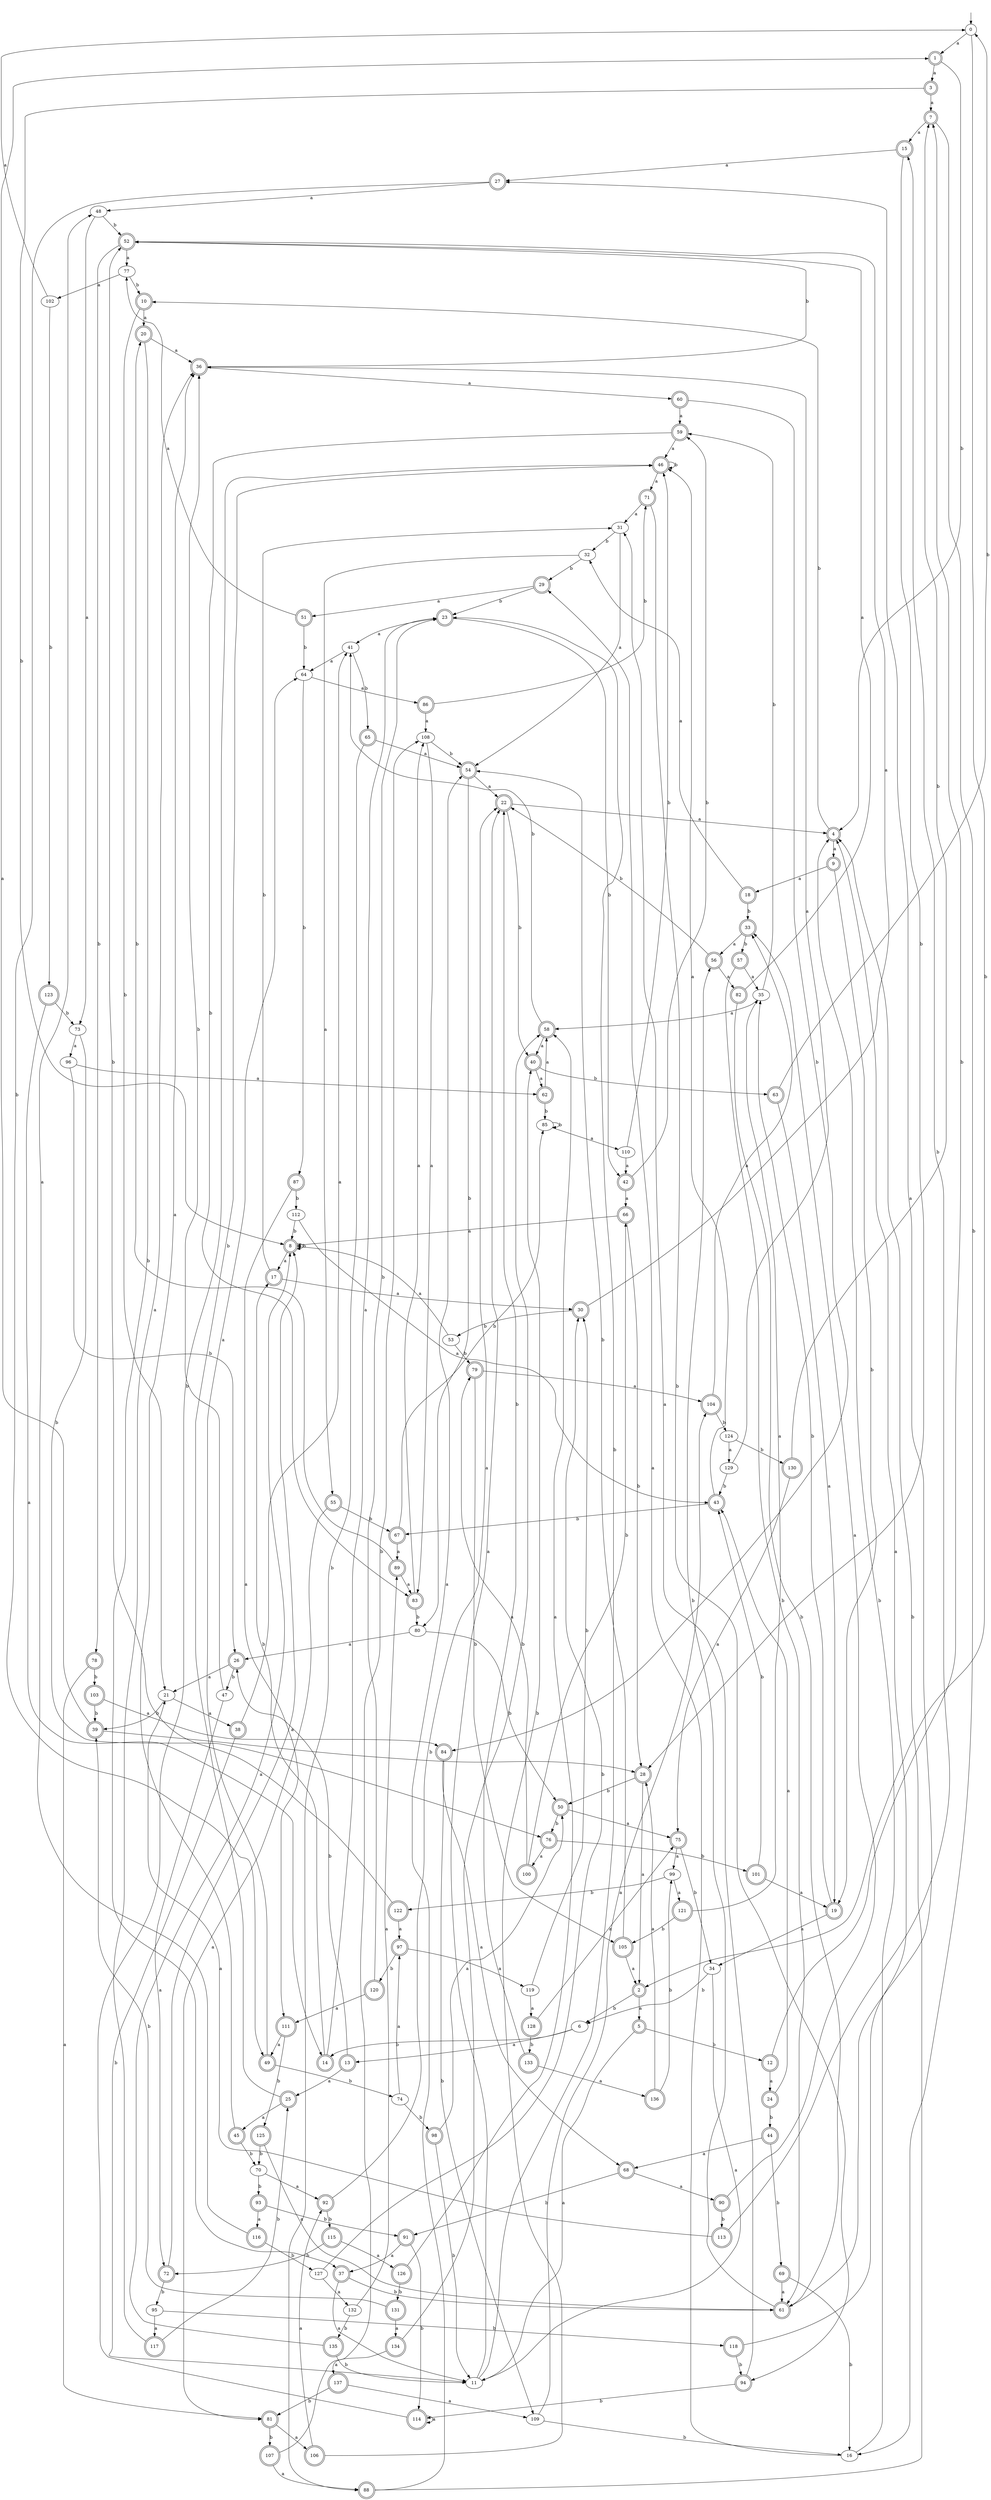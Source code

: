 digraph RandomDFA {
  __start0 [label="", shape=none];
  __start0 -> 0 [label=""];
  0 [shape=circle]
  0 -> 1 [label="a"]
  0 -> 2 [label="b"]
  1 [shape=doublecircle]
  1 -> 3 [label="a"]
  1 -> 4 [label="b"]
  2 [shape=doublecircle]
  2 -> 5 [label="a"]
  2 -> 6 [label="b"]
  3 [shape=doublecircle]
  3 -> 7 [label="a"]
  3 -> 8 [label="b"]
  4 [shape=doublecircle]
  4 -> 9 [label="a"]
  4 -> 10 [label="b"]
  5 [shape=doublecircle]
  5 -> 11 [label="a"]
  5 -> 12 [label="b"]
  6
  6 -> 13 [label="a"]
  6 -> 14 [label="b"]
  7 [shape=doublecircle]
  7 -> 15 [label="a"]
  7 -> 16 [label="b"]
  8 [shape=doublecircle]
  8 -> 17 [label="a"]
  8 -> 8 [label="b"]
  9 [shape=doublecircle]
  9 -> 18 [label="a"]
  9 -> 19 [label="b"]
  10 [shape=doublecircle]
  10 -> 20 [label="a"]
  10 -> 21 [label="b"]
  11
  11 -> 22 [label="a"]
  11 -> 23 [label="b"]
  12 [shape=doublecircle]
  12 -> 24 [label="a"]
  12 -> 7 [label="b"]
  13 [shape=doublecircle]
  13 -> 25 [label="a"]
  13 -> 26 [label="b"]
  14 [shape=doublecircle]
  14 -> 23 [label="a"]
  14 -> 17 [label="b"]
  15 [shape=doublecircle]
  15 -> 27 [label="a"]
  15 -> 28 [label="b"]
  16
  16 -> 29 [label="a"]
  16 -> 4 [label="b"]
  17 [shape=doublecircle]
  17 -> 30 [label="a"]
  17 -> 31 [label="b"]
  18 [shape=doublecircle]
  18 -> 32 [label="a"]
  18 -> 33 [label="b"]
  19 [shape=doublecircle]
  19 -> 34 [label="a"]
  19 -> 35 [label="b"]
  20 [shape=doublecircle]
  20 -> 36 [label="a"]
  20 -> 37 [label="b"]
  21
  21 -> 38 [label="a"]
  21 -> 39 [label="b"]
  22 [shape=doublecircle]
  22 -> 4 [label="a"]
  22 -> 40 [label="b"]
  23 [shape=doublecircle]
  23 -> 41 [label="a"]
  23 -> 42 [label="b"]
  24 [shape=doublecircle]
  24 -> 43 [label="a"]
  24 -> 44 [label="b"]
  25 [shape=doublecircle]
  25 -> 45 [label="a"]
  25 -> 46 [label="b"]
  26 [shape=doublecircle]
  26 -> 21 [label="a"]
  26 -> 47 [label="b"]
  27 [shape=doublecircle]
  27 -> 48 [label="a"]
  27 -> 49 [label="b"]
  28 [shape=doublecircle]
  28 -> 2 [label="a"]
  28 -> 50 [label="b"]
  29 [shape=doublecircle]
  29 -> 51 [label="a"]
  29 -> 23 [label="b"]
  30 [shape=doublecircle]
  30 -> 52 [label="a"]
  30 -> 53 [label="b"]
  31
  31 -> 54 [label="a"]
  31 -> 32 [label="b"]
  32
  32 -> 55 [label="a"]
  32 -> 29 [label="b"]
  33 [shape=doublecircle]
  33 -> 56 [label="a"]
  33 -> 57 [label="b"]
  34
  34 -> 11 [label="a"]
  34 -> 6 [label="b"]
  35
  35 -> 58 [label="a"]
  35 -> 59 [label="b"]
  36 [shape=doublecircle]
  36 -> 60 [label="a"]
  36 -> 52 [label="b"]
  37 [shape=doublecircle]
  37 -> 11 [label="a"]
  37 -> 61 [label="b"]
  38 [shape=doublecircle]
  38 -> 41 [label="a"]
  38 -> 11 [label="b"]
  39 [shape=doublecircle]
  39 -> 1 [label="a"]
  39 -> 28 [label="b"]
  40 [shape=doublecircle]
  40 -> 62 [label="a"]
  40 -> 63 [label="b"]
  41
  41 -> 64 [label="a"]
  41 -> 65 [label="b"]
  42 [shape=doublecircle]
  42 -> 66 [label="a"]
  42 -> 59 [label="b"]
  43 [shape=doublecircle]
  43 -> 46 [label="a"]
  43 -> 67 [label="b"]
  44 [shape=doublecircle]
  44 -> 68 [label="a"]
  44 -> 69 [label="b"]
  45 [shape=doublecircle]
  45 -> 36 [label="a"]
  45 -> 70 [label="b"]
  46 [shape=doublecircle]
  46 -> 71 [label="a"]
  46 -> 46 [label="b"]
  47
  47 -> 72 [label="a"]
  47 -> 36 [label="b"]
  48
  48 -> 73 [label="a"]
  48 -> 52 [label="b"]
  49 [shape=doublecircle]
  49 -> 64 [label="a"]
  49 -> 74 [label="b"]
  50 [shape=doublecircle]
  50 -> 75 [label="a"]
  50 -> 76 [label="b"]
  51 [shape=doublecircle]
  51 -> 77 [label="a"]
  51 -> 64 [label="b"]
  52 [shape=doublecircle]
  52 -> 77 [label="a"]
  52 -> 78 [label="b"]
  53
  53 -> 8 [label="a"]
  53 -> 79 [label="b"]
  54 [shape=doublecircle]
  54 -> 22 [label="a"]
  54 -> 80 [label="b"]
  55 [shape=doublecircle]
  55 -> 81 [label="a"]
  55 -> 67 [label="b"]
  56 [shape=doublecircle]
  56 -> 82 [label="a"]
  56 -> 22 [label="b"]
  57 [shape=doublecircle]
  57 -> 35 [label="a"]
  57 -> 61 [label="b"]
  58 [shape=doublecircle]
  58 -> 40 [label="a"]
  58 -> 41 [label="b"]
  59 [shape=doublecircle]
  59 -> 46 [label="a"]
  59 -> 83 [label="b"]
  60 [shape=doublecircle]
  60 -> 59 [label="a"]
  60 -> 84 [label="b"]
  61 [shape=doublecircle]
  61 -> 27 [label="a"]
  61 -> 56 [label="b"]
  62 [shape=doublecircle]
  62 -> 58 [label="a"]
  62 -> 85 [label="b"]
  63 [shape=doublecircle]
  63 -> 19 [label="a"]
  63 -> 0 [label="b"]
  64
  64 -> 86 [label="a"]
  64 -> 87 [label="b"]
  65 [shape=doublecircle]
  65 -> 54 [label="a"]
  65 -> 88 [label="b"]
  66 [shape=doublecircle]
  66 -> 8 [label="a"]
  66 -> 28 [label="b"]
  67 [shape=doublecircle]
  67 -> 89 [label="a"]
  67 -> 85 [label="b"]
  68 [shape=doublecircle]
  68 -> 90 [label="a"]
  68 -> 91 [label="b"]
  69 [shape=doublecircle]
  69 -> 61 [label="a"]
  69 -> 16 [label="b"]
  70
  70 -> 92 [label="a"]
  70 -> 93 [label="b"]
  71 [shape=doublecircle]
  71 -> 31 [label="a"]
  71 -> 94 [label="b"]
  72 [shape=doublecircle]
  72 -> 8 [label="a"]
  72 -> 95 [label="b"]
  73
  73 -> 96 [label="a"]
  73 -> 76 [label="b"]
  74
  74 -> 97 [label="a"]
  74 -> 98 [label="b"]
  75 [shape=doublecircle]
  75 -> 99 [label="a"]
  75 -> 34 [label="b"]
  76 [shape=doublecircle]
  76 -> 100 [label="a"]
  76 -> 101 [label="b"]
  77
  77 -> 102 [label="a"]
  77 -> 10 [label="b"]
  78 [shape=doublecircle]
  78 -> 81 [label="a"]
  78 -> 103 [label="b"]
  79 [shape=doublecircle]
  79 -> 104 [label="a"]
  79 -> 105 [label="b"]
  80
  80 -> 26 [label="a"]
  80 -> 50 [label="b"]
  81 [shape=doublecircle]
  81 -> 106 [label="a"]
  81 -> 107 [label="b"]
  82 [shape=doublecircle]
  82 -> 52 [label="a"]
  82 -> 61 [label="b"]
  83 [shape=doublecircle]
  83 -> 108 [label="a"]
  83 -> 80 [label="b"]
  84 [shape=doublecircle]
  84 -> 68 [label="a"]
  84 -> 109 [label="b"]
  85
  85 -> 110 [label="a"]
  85 -> 85 [label="b"]
  86 [shape=doublecircle]
  86 -> 108 [label="a"]
  86 -> 71 [label="b"]
  87 [shape=doublecircle]
  87 -> 111 [label="a"]
  87 -> 112 [label="b"]
  88 [shape=doublecircle]
  88 -> 54 [label="a"]
  88 -> 4 [label="b"]
  89 [shape=doublecircle]
  89 -> 83 [label="a"]
  89 -> 20 [label="b"]
  90 [shape=doublecircle]
  90 -> 33 [label="a"]
  90 -> 113 [label="b"]
  91 [shape=doublecircle]
  91 -> 37 [label="a"]
  91 -> 114 [label="b"]
  92 [shape=doublecircle]
  92 -> 22 [label="a"]
  92 -> 115 [label="b"]
  93 [shape=doublecircle]
  93 -> 116 [label="a"]
  93 -> 91 [label="b"]
  94 [shape=doublecircle]
  94 -> 31 [label="a"]
  94 -> 114 [label="b"]
  95
  95 -> 117 [label="a"]
  95 -> 118 [label="b"]
  96
  96 -> 62 [label="a"]
  96 -> 26 [label="b"]
  97 [shape=doublecircle]
  97 -> 119 [label="a"]
  97 -> 120 [label="b"]
  98 [shape=doublecircle]
  98 -> 50 [label="a"]
  98 -> 11 [label="b"]
  99
  99 -> 121 [label="a"]
  99 -> 122 [label="b"]
  100 [shape=doublecircle]
  100 -> 79 [label="a"]
  100 -> 66 [label="b"]
  101 [shape=doublecircle]
  101 -> 19 [label="a"]
  101 -> 43 [label="b"]
  102
  102 -> 0 [label="a"]
  102 -> 123 [label="b"]
  103 [shape=doublecircle]
  103 -> 84 [label="a"]
  103 -> 39 [label="b"]
  104 [shape=doublecircle]
  104 -> 33 [label="a"]
  104 -> 124 [label="b"]
  105 [shape=doublecircle]
  105 -> 2 [label="a"]
  105 -> 54 [label="b"]
  106 [shape=doublecircle]
  106 -> 92 [label="a"]
  106 -> 40 [label="b"]
  107 [shape=doublecircle]
  107 -> 88 [label="a"]
  107 -> 108 [label="b"]
  108
  108 -> 83 [label="a"]
  108 -> 54 [label="b"]
  109
  109 -> 104 [label="a"]
  109 -> 16 [label="b"]
  110
  110 -> 42 [label="a"]
  110 -> 46 [label="b"]
  111 [shape=doublecircle]
  111 -> 49 [label="a"]
  111 -> 125 [label="b"]
  112
  112 -> 43 [label="a"]
  112 -> 8 [label="b"]
  113 [shape=doublecircle]
  113 -> 21 [label="a"]
  113 -> 15 [label="b"]
  114 [shape=doublecircle]
  114 -> 114 [label="a"]
  114 -> 46 [label="b"]
  115 [shape=doublecircle]
  115 -> 126 [label="a"]
  115 -> 72 [label="b"]
  116 [shape=doublecircle]
  116 -> 48 [label="a"]
  116 -> 127 [label="b"]
  117 [shape=doublecircle]
  117 -> 36 [label="a"]
  117 -> 25 [label="b"]
  118 [shape=doublecircle]
  118 -> 4 [label="a"]
  118 -> 94 [label="b"]
  119
  119 -> 128 [label="a"]
  119 -> 30 [label="b"]
  120 [shape=doublecircle]
  120 -> 111 [label="a"]
  120 -> 23 [label="b"]
  121 [shape=doublecircle]
  121 -> 35 [label="a"]
  121 -> 105 [label="b"]
  122 [shape=doublecircle]
  122 -> 97 [label="a"]
  122 -> 52 [label="b"]
  123 [shape=doublecircle]
  123 -> 14 [label="a"]
  123 -> 73 [label="b"]
  124
  124 -> 129 [label="a"]
  124 -> 130 [label="b"]
  125 [shape=doublecircle]
  125 -> 61 [label="a"]
  125 -> 70 [label="b"]
  126 [shape=doublecircle]
  126 -> 58 [label="a"]
  126 -> 131 [label="b"]
  127
  127 -> 132 [label="a"]
  127 -> 30 [label="b"]
  128 [shape=doublecircle]
  128 -> 75 [label="a"]
  128 -> 133 [label="b"]
  129
  129 -> 36 [label="a"]
  129 -> 43 [label="b"]
  130 [shape=doublecircle]
  130 -> 75 [label="a"]
  130 -> 7 [label="b"]
  131 [shape=doublecircle]
  131 -> 134 [label="a"]
  131 -> 39 [label="b"]
  132
  132 -> 89 [label="a"]
  132 -> 135 [label="b"]
  133 [shape=doublecircle]
  133 -> 136 [label="a"]
  133 -> 22 [label="b"]
  134 [shape=doublecircle]
  134 -> 137 [label="a"]
  134 -> 58 [label="b"]
  135 [shape=doublecircle]
  135 -> 8 [label="a"]
  135 -> 11 [label="b"]
  136 [shape=doublecircle]
  136 -> 28 [label="a"]
  136 -> 99 [label="b"]
  137 [shape=doublecircle]
  137 -> 109 [label="a"]
  137 -> 81 [label="b"]
}
